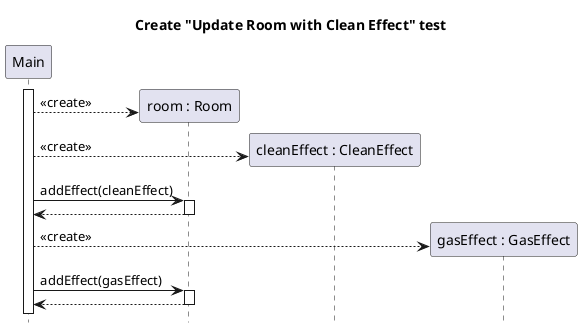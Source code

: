 @startuml room-update-clean-effect-create
title Create "Update Room with Clean Effect" test
hide footbox
participant "Main" as main
participant "room : Room" as room
participant "cleanEffect : CleanEffect" as clean
participant "gasEffect : GasEffect" as gas

main++
create room
main --> room : <<create>>
create clean
main --> clean : <<create>>
main -> room ++: addEffect(cleanEffect)
return
create gas
main --> gas : <<create>>
main -> room ++: addEffect(gasEffect)
return

@enduml